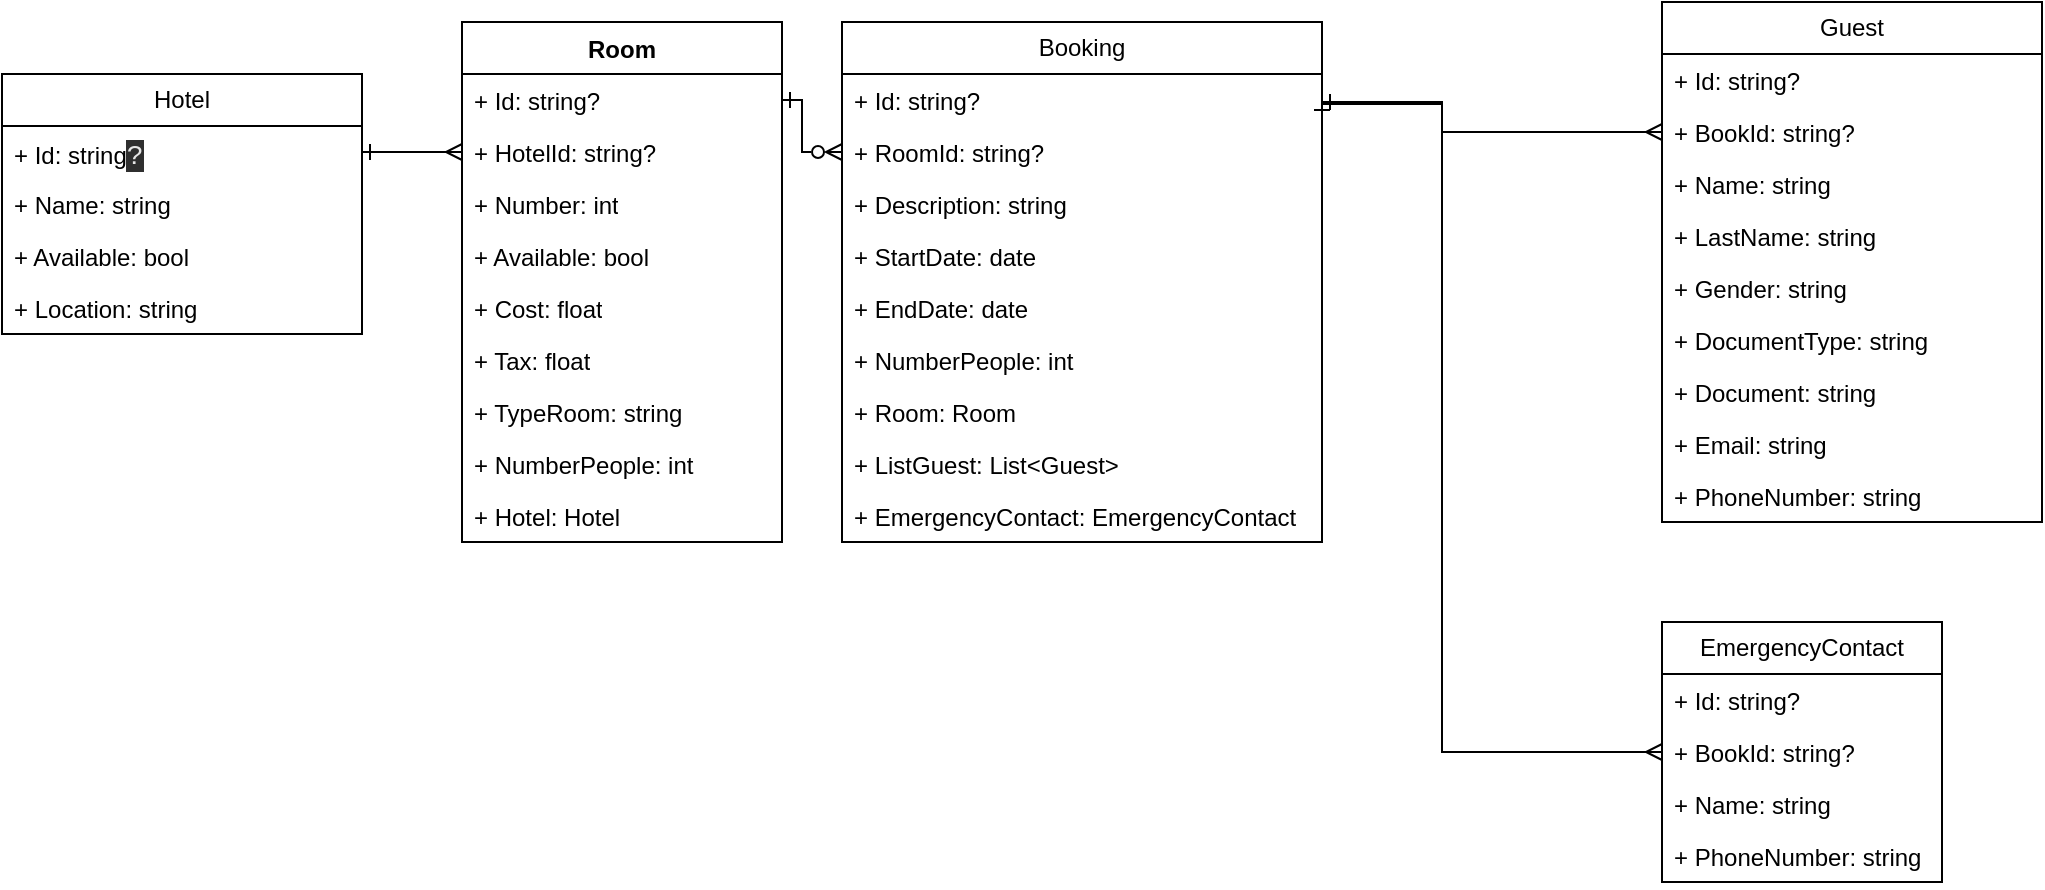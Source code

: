 <mxfile version="22.0.6" type="github">
  <diagram name="Página-1" id="5TswXGlN6VXrRAYgTOBc">
    <mxGraphModel dx="1434" dy="768" grid="1" gridSize="10" guides="1" tooltips="1" connect="1" arrows="1" fold="1" page="1" pageScale="1" pageWidth="827" pageHeight="1169" math="0" shadow="0">
      <root>
        <mxCell id="0" />
        <mxCell id="1" parent="0" />
        <mxCell id="IOkwPePtpllPsDCkFCk8-1" value="Hotel" style="swimlane;fontStyle=0;childLayout=stackLayout;horizontal=1;startSize=26;fillColor=none;horizontalStack=0;resizeParent=1;resizeParentMax=0;resizeLast=0;collapsible=1;marginBottom=0;whiteSpace=wrap;html=1;" parent="1" vertex="1">
          <mxGeometry x="40" y="66" width="180" height="130" as="geometry" />
        </mxCell>
        <mxCell id="IOkwPePtpllPsDCkFCk8-2" value="+ Id:&amp;nbsp;string&lt;span style=&quot;color: rgb(230, 230, 230); font-family: SFMono-Regular, Consolas, &amp;quot;Liberation Mono&amp;quot;, Menlo, Courier, monospace; font-size: 14px; background-color: rgb(47, 47, 47);&quot;&gt;?&lt;/span&gt;" style="text;strokeColor=none;fillColor=none;align=left;verticalAlign=top;spacingLeft=4;spacingRight=4;overflow=hidden;rotatable=0;points=[[0,0.5],[1,0.5]];portConstraint=eastwest;whiteSpace=wrap;html=1;" parent="IOkwPePtpllPsDCkFCk8-1" vertex="1">
          <mxGeometry y="26" width="180" height="26" as="geometry" />
        </mxCell>
        <mxCell id="IOkwPePtpllPsDCkFCk8-3" value="+ Name: string" style="text;strokeColor=none;fillColor=none;align=left;verticalAlign=top;spacingLeft=4;spacingRight=4;overflow=hidden;rotatable=0;points=[[0,0.5],[1,0.5]];portConstraint=eastwest;whiteSpace=wrap;html=1;" parent="IOkwPePtpllPsDCkFCk8-1" vertex="1">
          <mxGeometry y="52" width="180" height="26" as="geometry" />
        </mxCell>
        <mxCell id="IOkwPePtpllPsDCkFCk8-6" value="+ Available: bool" style="text;strokeColor=none;fillColor=none;align=left;verticalAlign=top;spacingLeft=4;spacingRight=4;overflow=hidden;rotatable=0;points=[[0,0.5],[1,0.5]];portConstraint=eastwest;whiteSpace=wrap;html=1;" parent="IOkwPePtpllPsDCkFCk8-1" vertex="1">
          <mxGeometry y="78" width="180" height="26" as="geometry" />
        </mxCell>
        <mxCell id="IOkwPePtpllPsDCkFCk8-23" value="+ Location: string" style="text;strokeColor=none;fillColor=none;align=left;verticalAlign=top;spacingLeft=4;spacingRight=4;overflow=hidden;rotatable=0;points=[[0,0.5],[1,0.5]];portConstraint=eastwest;whiteSpace=wrap;html=1;" parent="IOkwPePtpllPsDCkFCk8-1" vertex="1">
          <mxGeometry y="104" width="180" height="26" as="geometry" />
        </mxCell>
        <mxCell id="IOkwPePtpllPsDCkFCk8-7" value="Room" style="swimlane;fontStyle=1;align=center;verticalAlign=top;childLayout=stackLayout;horizontal=1;startSize=26;horizontalStack=0;resizeParent=1;resizeParentMax=0;resizeLast=0;collapsible=1;marginBottom=0;whiteSpace=wrap;html=1;" parent="1" vertex="1">
          <mxGeometry x="270" y="40" width="160" height="260" as="geometry" />
        </mxCell>
        <mxCell id="IOkwPePtpllPsDCkFCk8-8" value="+ Id: string?" style="text;strokeColor=none;fillColor=none;align=left;verticalAlign=top;spacingLeft=4;spacingRight=4;overflow=hidden;rotatable=0;points=[[0,0.5],[1,0.5]];portConstraint=eastwest;whiteSpace=wrap;html=1;" parent="IOkwPePtpllPsDCkFCk8-7" vertex="1">
          <mxGeometry y="26" width="160" height="26" as="geometry" />
        </mxCell>
        <mxCell id="IOkwPePtpllPsDCkFCk8-29" value="+ HotelId: string?" style="text;strokeColor=none;fillColor=none;align=left;verticalAlign=top;spacingLeft=4;spacingRight=4;overflow=hidden;rotatable=0;points=[[0,0.5],[1,0.5]];portConstraint=eastwest;whiteSpace=wrap;html=1;" parent="IOkwPePtpllPsDCkFCk8-7" vertex="1">
          <mxGeometry y="52" width="160" height="26" as="geometry" />
        </mxCell>
        <mxCell id="IOkwPePtpllPsDCkFCk8-10" value="+ Number: int" style="text;strokeColor=none;fillColor=none;align=left;verticalAlign=top;spacingLeft=4;spacingRight=4;overflow=hidden;rotatable=0;points=[[0,0.5],[1,0.5]];portConstraint=eastwest;whiteSpace=wrap;html=1;" parent="IOkwPePtpllPsDCkFCk8-7" vertex="1">
          <mxGeometry y="78" width="160" height="26" as="geometry" />
        </mxCell>
        <mxCell id="IOkwPePtpllPsDCkFCk8-11" value="+ Available: bool" style="text;strokeColor=none;fillColor=none;align=left;verticalAlign=top;spacingLeft=4;spacingRight=4;overflow=hidden;rotatable=0;points=[[0,0.5],[1,0.5]];portConstraint=eastwest;whiteSpace=wrap;html=1;" parent="IOkwPePtpllPsDCkFCk8-7" vertex="1">
          <mxGeometry y="104" width="160" height="26" as="geometry" />
        </mxCell>
        <mxCell id="IOkwPePtpllPsDCkFCk8-16" value="+ Cost: float" style="text;strokeColor=none;fillColor=none;align=left;verticalAlign=top;spacingLeft=4;spacingRight=4;overflow=hidden;rotatable=0;points=[[0,0.5],[1,0.5]];portConstraint=eastwest;whiteSpace=wrap;html=1;" parent="IOkwPePtpllPsDCkFCk8-7" vertex="1">
          <mxGeometry y="130" width="160" height="26" as="geometry" />
        </mxCell>
        <mxCell id="IOkwPePtpllPsDCkFCk8-17" value="+ Tax: float" style="text;strokeColor=none;fillColor=none;align=left;verticalAlign=top;spacingLeft=4;spacingRight=4;overflow=hidden;rotatable=0;points=[[0,0.5],[1,0.5]];portConstraint=eastwest;whiteSpace=wrap;html=1;" parent="IOkwPePtpllPsDCkFCk8-7" vertex="1">
          <mxGeometry y="156" width="160" height="26" as="geometry" />
        </mxCell>
        <mxCell id="IOkwPePtpllPsDCkFCk8-18" value="+ TypeRoom: string" style="text;strokeColor=none;fillColor=none;align=left;verticalAlign=top;spacingLeft=4;spacingRight=4;overflow=hidden;rotatable=0;points=[[0,0.5],[1,0.5]];portConstraint=eastwest;whiteSpace=wrap;html=1;" parent="IOkwPePtpllPsDCkFCk8-7" vertex="1">
          <mxGeometry y="182" width="160" height="26" as="geometry" />
        </mxCell>
        <mxCell id="rgKLpMCdCD8MAIY9WlKP-1" value="+ NumberPeople: int" style="text;strokeColor=none;fillColor=none;align=left;verticalAlign=top;spacingLeft=4;spacingRight=4;overflow=hidden;rotatable=0;points=[[0,0.5],[1,0.5]];portConstraint=eastwest;whiteSpace=wrap;html=1;" parent="IOkwPePtpllPsDCkFCk8-7" vertex="1">
          <mxGeometry y="208" width="160" height="26" as="geometry" />
        </mxCell>
        <mxCell id="rgKLpMCdCD8MAIY9WlKP-3" value="+ Hotel: Hotel" style="text;strokeColor=none;fillColor=none;align=left;verticalAlign=top;spacingLeft=4;spacingRight=4;overflow=hidden;rotatable=0;points=[[0,0.5],[1,0.5]];portConstraint=eastwest;whiteSpace=wrap;html=1;" parent="IOkwPePtpllPsDCkFCk8-7" vertex="1">
          <mxGeometry y="234" width="160" height="26" as="geometry" />
        </mxCell>
        <mxCell id="IOkwPePtpllPsDCkFCk8-12" value="Booking" style="swimlane;fontStyle=0;childLayout=stackLayout;horizontal=1;startSize=26;fillColor=none;horizontalStack=0;resizeParent=1;resizeParentMax=0;resizeLast=0;collapsible=1;marginBottom=0;whiteSpace=wrap;html=1;" parent="1" vertex="1">
          <mxGeometry x="460" y="40" width="240" height="260" as="geometry" />
        </mxCell>
        <mxCell id="IOkwPePtpllPsDCkFCk8-13" value="+ Id: string?&amp;nbsp;" style="text;strokeColor=none;fillColor=none;align=left;verticalAlign=top;spacingLeft=4;spacingRight=4;overflow=hidden;rotatable=0;points=[[0,0.5],[1,0.5]];portConstraint=eastwest;whiteSpace=wrap;html=1;" parent="IOkwPePtpllPsDCkFCk8-12" vertex="1">
          <mxGeometry y="26" width="240" height="26" as="geometry" />
        </mxCell>
        <mxCell id="IOkwPePtpllPsDCkFCk8-30" value="+ RoomId: string?&amp;nbsp;" style="text;strokeColor=none;fillColor=none;align=left;verticalAlign=top;spacingLeft=4;spacingRight=4;overflow=hidden;rotatable=0;points=[[0,0.5],[1,0.5]];portConstraint=eastwest;whiteSpace=wrap;html=1;" parent="IOkwPePtpllPsDCkFCk8-12" vertex="1">
          <mxGeometry y="52" width="240" height="26" as="geometry" />
        </mxCell>
        <mxCell id="IOkwPePtpllPsDCkFCk8-15" value="+ Description: string" style="text;strokeColor=none;fillColor=none;align=left;verticalAlign=top;spacingLeft=4;spacingRight=4;overflow=hidden;rotatable=0;points=[[0,0.5],[1,0.5]];portConstraint=eastwest;whiteSpace=wrap;html=1;" parent="IOkwPePtpllPsDCkFCk8-12" vertex="1">
          <mxGeometry y="78" width="240" height="26" as="geometry" />
        </mxCell>
        <mxCell id="IOkwPePtpllPsDCkFCk8-21" value="+ StartDate: date" style="text;strokeColor=none;fillColor=none;align=left;verticalAlign=top;spacingLeft=4;spacingRight=4;overflow=hidden;rotatable=0;points=[[0,0.5],[1,0.5]];portConstraint=eastwest;whiteSpace=wrap;html=1;" parent="IOkwPePtpllPsDCkFCk8-12" vertex="1">
          <mxGeometry y="104" width="240" height="26" as="geometry" />
        </mxCell>
        <mxCell id="IOkwPePtpllPsDCkFCk8-22" value="+ EndDate: date" style="text;strokeColor=none;fillColor=none;align=left;verticalAlign=top;spacingLeft=4;spacingRight=4;overflow=hidden;rotatable=0;points=[[0,0.5],[1,0.5]];portConstraint=eastwest;whiteSpace=wrap;html=1;" parent="IOkwPePtpllPsDCkFCk8-12" vertex="1">
          <mxGeometry y="130" width="240" height="26" as="geometry" />
        </mxCell>
        <mxCell id="rgKLpMCdCD8MAIY9WlKP-2" value="+ NumberPeople: int" style="text;strokeColor=none;fillColor=none;align=left;verticalAlign=top;spacingLeft=4;spacingRight=4;overflow=hidden;rotatable=0;points=[[0,0.5],[1,0.5]];portConstraint=eastwest;whiteSpace=wrap;html=1;" parent="IOkwPePtpllPsDCkFCk8-12" vertex="1">
          <mxGeometry y="156" width="240" height="26" as="geometry" />
        </mxCell>
        <mxCell id="rgKLpMCdCD8MAIY9WlKP-4" value="+ Room: Room" style="text;strokeColor=none;fillColor=none;align=left;verticalAlign=top;spacingLeft=4;spacingRight=4;overflow=hidden;rotatable=0;points=[[0,0.5],[1,0.5]];portConstraint=eastwest;whiteSpace=wrap;html=1;" parent="IOkwPePtpllPsDCkFCk8-12" vertex="1">
          <mxGeometry y="182" width="240" height="26" as="geometry" />
        </mxCell>
        <mxCell id="rgKLpMCdCD8MAIY9WlKP-5" value="+ ListGuest: List&amp;lt;Guest&amp;gt;" style="text;strokeColor=none;fillColor=none;align=left;verticalAlign=top;spacingLeft=4;spacingRight=4;overflow=hidden;rotatable=0;points=[[0,0.5],[1,0.5]];portConstraint=eastwest;whiteSpace=wrap;html=1;" parent="IOkwPePtpllPsDCkFCk8-12" vertex="1">
          <mxGeometry y="208" width="240" height="26" as="geometry" />
        </mxCell>
        <mxCell id="rgKLpMCdCD8MAIY9WlKP-6" value="+ EmergencyContact: EmergencyContact" style="text;strokeColor=none;fillColor=none;align=left;verticalAlign=top;spacingLeft=4;spacingRight=4;overflow=hidden;rotatable=0;points=[[0,0.5],[1,0.5]];portConstraint=eastwest;whiteSpace=wrap;html=1;" parent="IOkwPePtpllPsDCkFCk8-12" vertex="1">
          <mxGeometry y="234" width="240" height="26" as="geometry" />
        </mxCell>
        <mxCell id="rgKLpMCdCD8MAIY9WlKP-7" style="edgeStyle=orthogonalEdgeStyle;rounded=0;orthogonalLoop=1;jettySize=auto;html=1;exitX=0;exitY=0.25;exitDx=0;exitDy=0;endArrow=ERone;endFill=0;startArrow=ERmany;startFill=0;" parent="1" source="IOkwPePtpllPsDCkFCk8-25" edge="1">
          <mxGeometry relative="1" as="geometry">
            <mxPoint x="700" y="80" as="targetPoint" />
            <Array as="points">
              <mxPoint x="760" y="95" />
              <mxPoint x="760" y="81" />
              <mxPoint x="700" y="81" />
            </Array>
          </mxGeometry>
        </mxCell>
        <mxCell id="IOkwPePtpllPsDCkFCk8-25" value="Guest" style="swimlane;fontStyle=0;childLayout=stackLayout;horizontal=1;startSize=26;fillColor=none;horizontalStack=0;resizeParent=1;resizeParentMax=0;resizeLast=0;collapsible=1;marginBottom=0;whiteSpace=wrap;html=1;" parent="1" vertex="1">
          <mxGeometry x="870" y="30" width="190" height="260" as="geometry" />
        </mxCell>
        <mxCell id="IOkwPePtpllPsDCkFCk8-26" value="+ Id: string?" style="text;strokeColor=none;fillColor=none;align=left;verticalAlign=top;spacingLeft=4;spacingRight=4;overflow=hidden;rotatable=0;points=[[0,0.5],[1,0.5]];portConstraint=eastwest;whiteSpace=wrap;html=1;" parent="IOkwPePtpllPsDCkFCk8-25" vertex="1">
          <mxGeometry y="26" width="190" height="26" as="geometry" />
        </mxCell>
        <mxCell id="IOkwPePtpllPsDCkFCk8-27" value="+ BookId: string?" style="text;strokeColor=none;fillColor=none;align=left;verticalAlign=top;spacingLeft=4;spacingRight=4;overflow=hidden;rotatable=0;points=[[0,0.5],[1,0.5]];portConstraint=eastwest;whiteSpace=wrap;html=1;" parent="IOkwPePtpllPsDCkFCk8-25" vertex="1">
          <mxGeometry y="52" width="190" height="26" as="geometry" />
        </mxCell>
        <mxCell id="IOkwPePtpllPsDCkFCk8-28" value="+ Name: string" style="text;strokeColor=none;fillColor=none;align=left;verticalAlign=top;spacingLeft=4;spacingRight=4;overflow=hidden;rotatable=0;points=[[0,0.5],[1,0.5]];portConstraint=eastwest;whiteSpace=wrap;html=1;" parent="IOkwPePtpllPsDCkFCk8-25" vertex="1">
          <mxGeometry y="78" width="190" height="26" as="geometry" />
        </mxCell>
        <mxCell id="IOkwPePtpllPsDCkFCk8-31" value="+ LastName: string" style="text;strokeColor=none;fillColor=none;align=left;verticalAlign=top;spacingLeft=4;spacingRight=4;overflow=hidden;rotatable=0;points=[[0,0.5],[1,0.5]];portConstraint=eastwest;whiteSpace=wrap;html=1;" parent="IOkwPePtpllPsDCkFCk8-25" vertex="1">
          <mxGeometry y="104" width="190" height="26" as="geometry" />
        </mxCell>
        <mxCell id="IOkwPePtpllPsDCkFCk8-32" value="+ Gender: string" style="text;strokeColor=none;fillColor=none;align=left;verticalAlign=top;spacingLeft=4;spacingRight=4;overflow=hidden;rotatable=0;points=[[0,0.5],[1,0.5]];portConstraint=eastwest;whiteSpace=wrap;html=1;" parent="IOkwPePtpllPsDCkFCk8-25" vertex="1">
          <mxGeometry y="130" width="190" height="26" as="geometry" />
        </mxCell>
        <mxCell id="IOkwPePtpllPsDCkFCk8-33" value="+ DocumentType: string" style="text;strokeColor=none;fillColor=none;align=left;verticalAlign=top;spacingLeft=4;spacingRight=4;overflow=hidden;rotatable=0;points=[[0,0.5],[1,0.5]];portConstraint=eastwest;whiteSpace=wrap;html=1;" parent="IOkwPePtpllPsDCkFCk8-25" vertex="1">
          <mxGeometry y="156" width="190" height="26" as="geometry" />
        </mxCell>
        <mxCell id="IOkwPePtpllPsDCkFCk8-36" value="+ Document: string" style="text;strokeColor=none;fillColor=none;align=left;verticalAlign=top;spacingLeft=4;spacingRight=4;overflow=hidden;rotatable=0;points=[[0,0.5],[1,0.5]];portConstraint=eastwest;whiteSpace=wrap;html=1;" parent="IOkwPePtpllPsDCkFCk8-25" vertex="1">
          <mxGeometry y="182" width="190" height="26" as="geometry" />
        </mxCell>
        <mxCell id="IOkwPePtpllPsDCkFCk8-35" value="+ Email: string" style="text;strokeColor=none;fillColor=none;align=left;verticalAlign=top;spacingLeft=4;spacingRight=4;overflow=hidden;rotatable=0;points=[[0,0.5],[1,0.5]];portConstraint=eastwest;whiteSpace=wrap;html=1;" parent="IOkwPePtpllPsDCkFCk8-25" vertex="1">
          <mxGeometry y="208" width="190" height="26" as="geometry" />
        </mxCell>
        <mxCell id="IOkwPePtpllPsDCkFCk8-34" value="+ PhoneNumber: string" style="text;strokeColor=none;fillColor=none;align=left;verticalAlign=top;spacingLeft=4;spacingRight=4;overflow=hidden;rotatable=0;points=[[0,0.5],[1,0.5]];portConstraint=eastwest;whiteSpace=wrap;html=1;" parent="IOkwPePtpllPsDCkFCk8-25" vertex="1">
          <mxGeometry y="234" width="190" height="26" as="geometry" />
        </mxCell>
        <mxCell id="IOkwPePtpllPsDCkFCk8-37" value="EmergencyContact" style="swimlane;fontStyle=0;childLayout=stackLayout;horizontal=1;startSize=26;fillColor=none;horizontalStack=0;resizeParent=1;resizeParentMax=0;resizeLast=0;collapsible=1;marginBottom=0;whiteSpace=wrap;html=1;" parent="1" vertex="1">
          <mxGeometry x="870" y="340" width="140" height="130" as="geometry" />
        </mxCell>
        <mxCell id="IOkwPePtpllPsDCkFCk8-38" value="+ Id: string?" style="text;strokeColor=none;fillColor=none;align=left;verticalAlign=top;spacingLeft=4;spacingRight=4;overflow=hidden;rotatable=0;points=[[0,0.5],[1,0.5]];portConstraint=eastwest;whiteSpace=wrap;html=1;" parent="IOkwPePtpllPsDCkFCk8-37" vertex="1">
          <mxGeometry y="26" width="140" height="26" as="geometry" />
        </mxCell>
        <mxCell id="IOkwPePtpllPsDCkFCk8-39" value="+ BookId: string?" style="text;strokeColor=none;fillColor=none;align=left;verticalAlign=top;spacingLeft=4;spacingRight=4;overflow=hidden;rotatable=0;points=[[0,0.5],[1,0.5]];portConstraint=eastwest;whiteSpace=wrap;html=1;" parent="IOkwPePtpllPsDCkFCk8-37" vertex="1">
          <mxGeometry y="52" width="140" height="26" as="geometry" />
        </mxCell>
        <mxCell id="IOkwPePtpllPsDCkFCk8-40" value="+ Name: string" style="text;strokeColor=none;fillColor=none;align=left;verticalAlign=top;spacingLeft=4;spacingRight=4;overflow=hidden;rotatable=0;points=[[0,0.5],[1,0.5]];portConstraint=eastwest;whiteSpace=wrap;html=1;" parent="IOkwPePtpllPsDCkFCk8-37" vertex="1">
          <mxGeometry y="78" width="140" height="26" as="geometry" />
        </mxCell>
        <mxCell id="IOkwPePtpllPsDCkFCk8-41" value="+ PhoneNumber: string" style="text;strokeColor=none;fillColor=none;align=left;verticalAlign=top;spacingLeft=4;spacingRight=4;overflow=hidden;rotatable=0;points=[[0,0.5],[1,0.5]];portConstraint=eastwest;whiteSpace=wrap;html=1;" parent="IOkwPePtpllPsDCkFCk8-37" vertex="1">
          <mxGeometry y="104" width="140" height="26" as="geometry" />
        </mxCell>
        <mxCell id="IOkwPePtpllPsDCkFCk8-44" style="edgeStyle=orthogonalEdgeStyle;rounded=0;orthogonalLoop=1;jettySize=auto;html=1;entryX=1;entryY=0.5;entryDx=0;entryDy=0;startArrow=ERmany;startFill=0;endArrow=ERone;endFill=0;" parent="1" source="IOkwPePtpllPsDCkFCk8-29" target="IOkwPePtpllPsDCkFCk8-2" edge="1">
          <mxGeometry relative="1" as="geometry" />
        </mxCell>
        <mxCell id="IOkwPePtpllPsDCkFCk8-45" style="edgeStyle=orthogonalEdgeStyle;rounded=0;orthogonalLoop=1;jettySize=auto;html=1;exitX=0;exitY=0.5;exitDx=0;exitDy=0;entryX=1;entryY=0.5;entryDx=0;entryDy=0;startArrow=ERzeroToMany;startFill=0;endArrow=ERone;endFill=0;" parent="1" source="IOkwPePtpllPsDCkFCk8-30" target="IOkwPePtpllPsDCkFCk8-8" edge="1">
          <mxGeometry relative="1" as="geometry">
            <Array as="points">
              <mxPoint x="440" y="105" />
              <mxPoint x="440" y="79" />
            </Array>
          </mxGeometry>
        </mxCell>
        <mxCell id="IOkwPePtpllPsDCkFCk8-48" style="edgeStyle=orthogonalEdgeStyle;rounded=0;orthogonalLoop=1;jettySize=auto;html=1;startArrow=ERmany;startFill=0;endArrow=ERone;endFill=0;" parent="1" edge="1">
          <mxGeometry relative="1" as="geometry">
            <mxPoint x="870" y="405" as="sourcePoint" />
            <mxPoint x="700" y="80" as="targetPoint" />
            <Array as="points">
              <mxPoint x="760" y="405" />
              <mxPoint x="760" y="80" />
            </Array>
          </mxGeometry>
        </mxCell>
      </root>
    </mxGraphModel>
  </diagram>
</mxfile>
